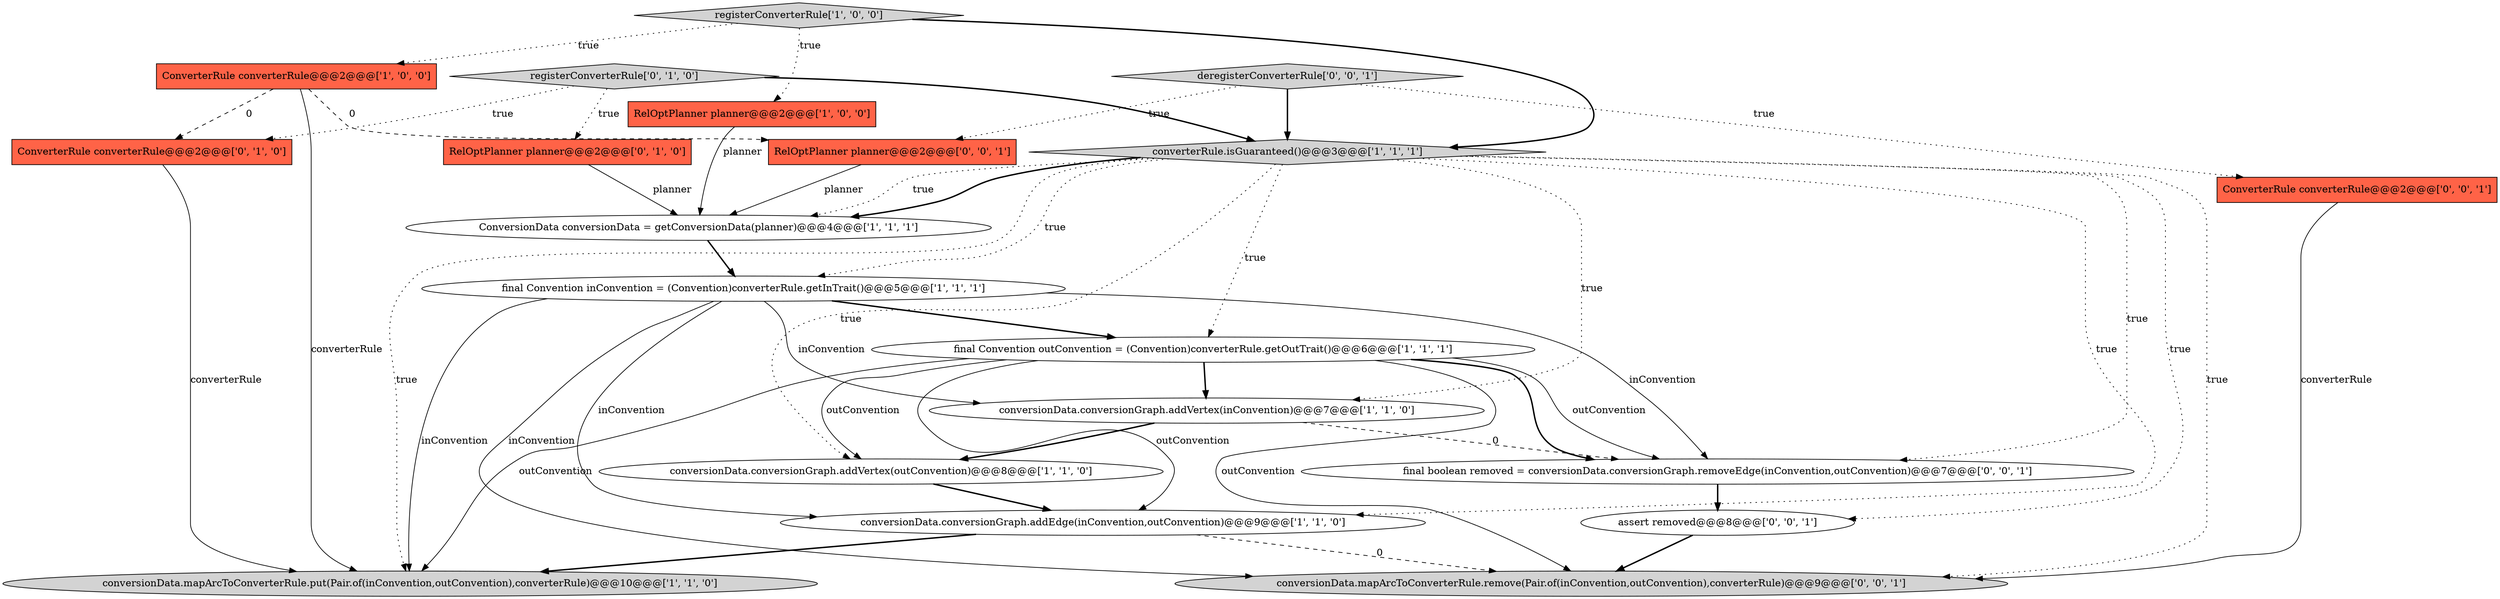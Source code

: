 digraph {
0 [style = filled, label = "conversionData.conversionGraph.addEdge(inConvention,outConvention)@@@9@@@['1', '1', '0']", fillcolor = white, shape = ellipse image = "AAA0AAABBB1BBB"];
4 [style = filled, label = "conversionData.mapArcToConverterRule.put(Pair.of(inConvention,outConvention),converterRule)@@@10@@@['1', '1', '0']", fillcolor = lightgray, shape = ellipse image = "AAA0AAABBB1BBB"];
2 [style = filled, label = "RelOptPlanner planner@@@2@@@['1', '0', '0']", fillcolor = tomato, shape = box image = "AAA0AAABBB1BBB"];
15 [style = filled, label = "ConverterRule converterRule@@@2@@@['0', '0', '1']", fillcolor = tomato, shape = box image = "AAA0AAABBB3BBB"];
3 [style = filled, label = "conversionData.conversionGraph.addVertex(outConvention)@@@8@@@['1', '1', '0']", fillcolor = white, shape = ellipse image = "AAA0AAABBB1BBB"];
16 [style = filled, label = "final boolean removed = conversionData.conversionGraph.removeEdge(inConvention,outConvention)@@@7@@@['0', '0', '1']", fillcolor = white, shape = ellipse image = "AAA0AAABBB3BBB"];
8 [style = filled, label = "ConversionData conversionData = getConversionData(planner)@@@4@@@['1', '1', '1']", fillcolor = white, shape = ellipse image = "AAA0AAABBB1BBB"];
12 [style = filled, label = "ConverterRule converterRule@@@2@@@['0', '1', '0']", fillcolor = tomato, shape = box image = "AAA1AAABBB2BBB"];
13 [style = filled, label = "registerConverterRule['0', '1', '0']", fillcolor = lightgray, shape = diamond image = "AAA0AAABBB2BBB"];
10 [style = filled, label = "converterRule.isGuaranteed()@@@3@@@['1', '1', '1']", fillcolor = lightgray, shape = diamond image = "AAA0AAABBB1BBB"];
6 [style = filled, label = "registerConverterRule['1', '0', '0']", fillcolor = lightgray, shape = diamond image = "AAA0AAABBB1BBB"];
11 [style = filled, label = "RelOptPlanner planner@@@2@@@['0', '1', '0']", fillcolor = tomato, shape = box image = "AAA0AAABBB2BBB"];
17 [style = filled, label = "RelOptPlanner planner@@@2@@@['0', '0', '1']", fillcolor = tomato, shape = box image = "AAA0AAABBB3BBB"];
14 [style = filled, label = "deregisterConverterRule['0', '0', '1']", fillcolor = lightgray, shape = diamond image = "AAA0AAABBB3BBB"];
19 [style = filled, label = "assert removed@@@8@@@['0', '0', '1']", fillcolor = white, shape = ellipse image = "AAA0AAABBB3BBB"];
5 [style = filled, label = "final Convention outConvention = (Convention)converterRule.getOutTrait()@@@6@@@['1', '1', '1']", fillcolor = white, shape = ellipse image = "AAA0AAABBB1BBB"];
9 [style = filled, label = "final Convention inConvention = (Convention)converterRule.getInTrait()@@@5@@@['1', '1', '1']", fillcolor = white, shape = ellipse image = "AAA0AAABBB1BBB"];
18 [style = filled, label = "conversionData.mapArcToConverterRule.remove(Pair.of(inConvention,outConvention),converterRule)@@@9@@@['0', '0', '1']", fillcolor = lightgray, shape = ellipse image = "AAA0AAABBB3BBB"];
7 [style = filled, label = "ConverterRule converterRule@@@2@@@['1', '0', '0']", fillcolor = tomato, shape = box image = "AAA1AAABBB1BBB"];
1 [style = filled, label = "conversionData.conversionGraph.addVertex(inConvention)@@@7@@@['1', '1', '0']", fillcolor = white, shape = ellipse image = "AAA0AAABBB1BBB"];
10->18 [style = dotted, label="true"];
7->4 [style = solid, label="converterRule"];
12->4 [style = solid, label="converterRule"];
10->8 [style = dotted, label="true"];
13->10 [style = bold, label=""];
19->18 [style = bold, label=""];
13->12 [style = dotted, label="true"];
9->18 [style = solid, label="inConvention"];
7->17 [style = dashed, label="0"];
1->3 [style = bold, label=""];
10->3 [style = dotted, label="true"];
14->10 [style = bold, label=""];
5->0 [style = solid, label="outConvention"];
16->19 [style = bold, label=""];
10->9 [style = dotted, label="true"];
10->5 [style = dotted, label="true"];
3->0 [style = bold, label=""];
5->18 [style = solid, label="outConvention"];
9->4 [style = solid, label="inConvention"];
5->16 [style = bold, label=""];
14->17 [style = dotted, label="true"];
5->1 [style = bold, label=""];
14->15 [style = dotted, label="true"];
5->4 [style = solid, label="outConvention"];
6->2 [style = dotted, label="true"];
10->8 [style = bold, label=""];
0->4 [style = bold, label=""];
10->19 [style = dotted, label="true"];
1->16 [style = dashed, label="0"];
15->18 [style = solid, label="converterRule"];
17->8 [style = solid, label="planner"];
5->16 [style = solid, label="outConvention"];
6->10 [style = bold, label=""];
9->16 [style = solid, label="inConvention"];
11->8 [style = solid, label="planner"];
8->9 [style = bold, label=""];
6->7 [style = dotted, label="true"];
9->5 [style = bold, label=""];
7->12 [style = dashed, label="0"];
0->18 [style = dashed, label="0"];
10->0 [style = dotted, label="true"];
13->11 [style = dotted, label="true"];
10->1 [style = dotted, label="true"];
10->4 [style = dotted, label="true"];
2->8 [style = solid, label="planner"];
9->1 [style = solid, label="inConvention"];
10->16 [style = dotted, label="true"];
9->0 [style = solid, label="inConvention"];
5->3 [style = solid, label="outConvention"];
}
